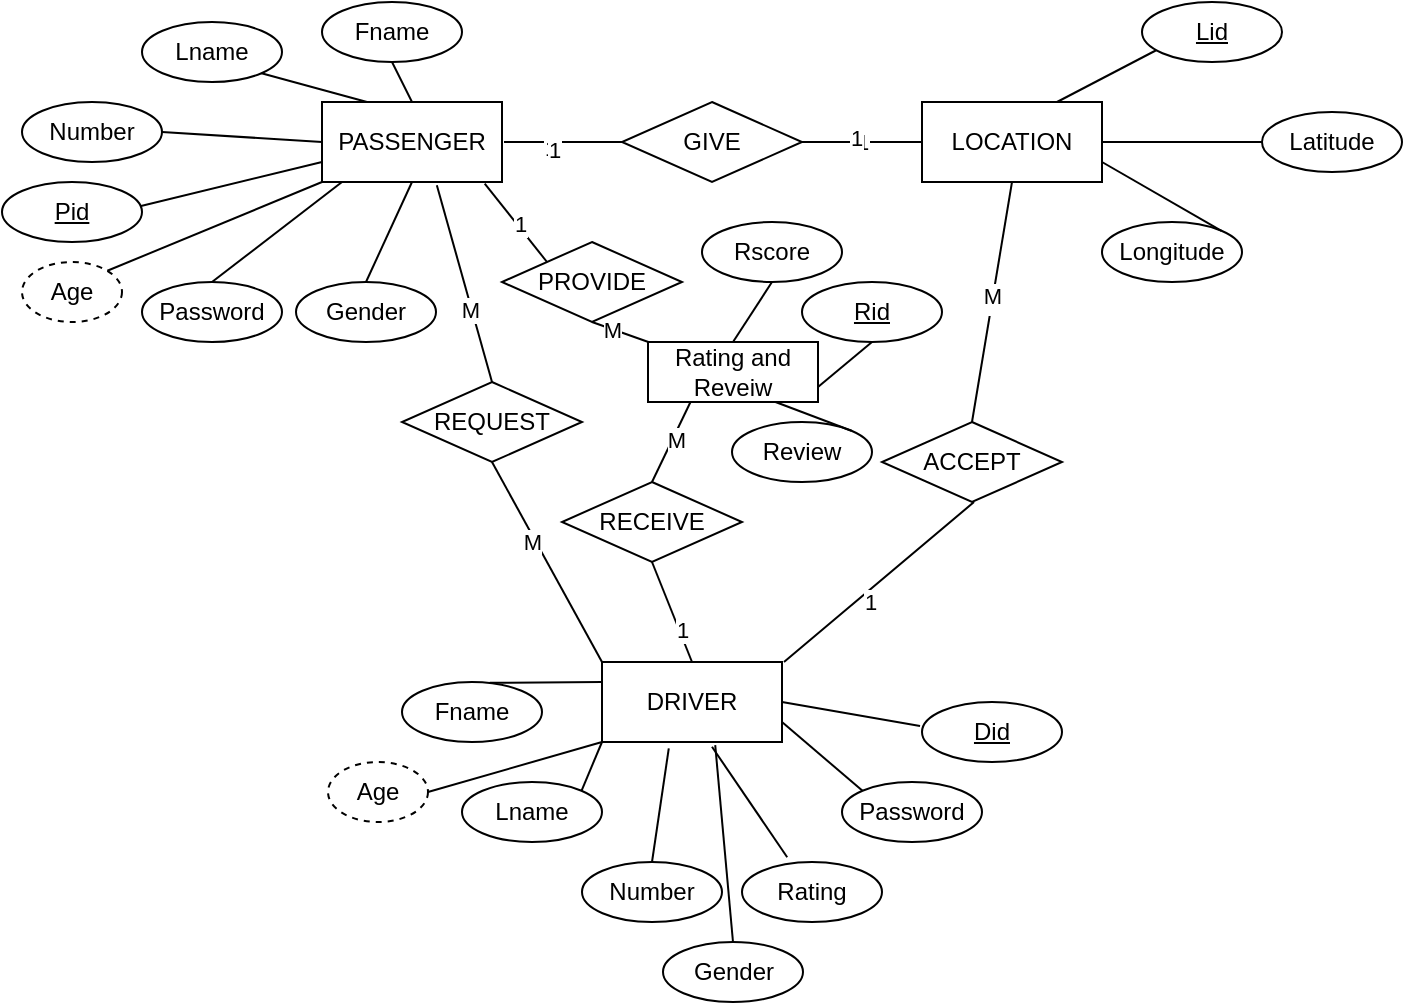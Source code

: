 <mxfile version="24.7.5">
  <diagram name="Page-1" id="eDku-7B4B12ZgCLrfmw9">
    <mxGraphModel dx="1229" dy="591" grid="1" gridSize="10" guides="1" tooltips="1" connect="1" arrows="1" fold="1" page="1" pageScale="1" pageWidth="850" pageHeight="1100" math="0" shadow="0">
      <root>
        <mxCell id="0" />
        <mxCell id="1" parent="0" />
        <mxCell id="2tcHuFUEEWmX2OaBf_0v-1" value="PASSENGER" style="rounded=0;whiteSpace=wrap;html=1;" vertex="1" parent="1">
          <mxGeometry x="220" y="200" width="90" height="40" as="geometry" />
        </mxCell>
        <mxCell id="2tcHuFUEEWmX2OaBf_0v-2" value="LOCATION" style="rounded=0;whiteSpace=wrap;html=1;" vertex="1" parent="1">
          <mxGeometry x="520" y="200" width="90" height="40" as="geometry" />
        </mxCell>
        <mxCell id="2tcHuFUEEWmX2OaBf_0v-3" value="DRIVER" style="rounded=0;whiteSpace=wrap;html=1;" vertex="1" parent="1">
          <mxGeometry x="360" y="480" width="90" height="40" as="geometry" />
        </mxCell>
        <mxCell id="2tcHuFUEEWmX2OaBf_0v-10" value="ACCEPT" style="shape=rhombus;perimeter=rhombusPerimeter;whiteSpace=wrap;html=1;align=center;" vertex="1" parent="1">
          <mxGeometry x="500" y="360" width="90" height="40" as="geometry" />
        </mxCell>
        <mxCell id="2tcHuFUEEWmX2OaBf_0v-11" value="REQUEST" style="shape=rhombus;perimeter=rhombusPerimeter;whiteSpace=wrap;html=1;align=center;" vertex="1" parent="1">
          <mxGeometry x="260" y="340" width="90" height="40" as="geometry" />
        </mxCell>
        <mxCell id="2tcHuFUEEWmX2OaBf_0v-12" value="GIVE" style="shape=rhombus;perimeter=rhombusPerimeter;whiteSpace=wrap;html=1;align=center;" vertex="1" parent="1">
          <mxGeometry x="370" y="200" width="90" height="40" as="geometry" />
        </mxCell>
        <mxCell id="2tcHuFUEEWmX2OaBf_0v-13" value="" style="endArrow=none;html=1;rounded=0;exitX=0.638;exitY=1.04;exitDx=0;exitDy=0;exitPerimeter=0;entryX=0.5;entryY=0;entryDx=0;entryDy=0;" edge="1" parent="1" source="2tcHuFUEEWmX2OaBf_0v-1" target="2tcHuFUEEWmX2OaBf_0v-11">
          <mxGeometry relative="1" as="geometry">
            <mxPoint x="330" y="460" as="sourcePoint" />
            <mxPoint x="490" y="460" as="targetPoint" />
          </mxGeometry>
        </mxCell>
        <mxCell id="2tcHuFUEEWmX2OaBf_0v-80" value="M" style="edgeLabel;html=1;align=center;verticalAlign=middle;resizable=0;points=[];" vertex="1" connectable="0" parent="2tcHuFUEEWmX2OaBf_0v-13">
          <mxGeometry x="0.254" y="-1" relative="1" as="geometry">
            <mxPoint as="offset" />
          </mxGeometry>
        </mxCell>
        <mxCell id="2tcHuFUEEWmX2OaBf_0v-14" value="" style="endArrow=none;html=1;rounded=0;exitX=0.5;exitY=1;exitDx=0;exitDy=0;entryX=0;entryY=0;entryDx=0;entryDy=0;" edge="1" parent="1" source="2tcHuFUEEWmX2OaBf_0v-11" target="2tcHuFUEEWmX2OaBf_0v-3">
          <mxGeometry relative="1" as="geometry">
            <mxPoint x="287" y="252" as="sourcePoint" />
            <mxPoint x="315" y="350" as="targetPoint" />
          </mxGeometry>
        </mxCell>
        <mxCell id="2tcHuFUEEWmX2OaBf_0v-81" value="M" style="edgeLabel;html=1;align=center;verticalAlign=middle;resizable=0;points=[];" vertex="1" connectable="0" parent="2tcHuFUEEWmX2OaBf_0v-14">
          <mxGeometry x="-0.229" y="-2" relative="1" as="geometry">
            <mxPoint as="offset" />
          </mxGeometry>
        </mxCell>
        <mxCell id="2tcHuFUEEWmX2OaBf_0v-15" value="" style="endArrow=none;html=1;rounded=0;exitX=1;exitY=0.5;exitDx=0;exitDy=0;entryX=0;entryY=0.5;entryDx=0;entryDy=0;" edge="1" parent="1">
          <mxGeometry relative="1" as="geometry">
            <mxPoint x="311" y="220" as="sourcePoint" />
            <mxPoint x="371" y="220" as="targetPoint" />
          </mxGeometry>
        </mxCell>
        <mxCell id="2tcHuFUEEWmX2OaBf_0v-75" value="1" style="edgeLabel;html=1;align=center;verticalAlign=middle;resizable=0;points=[];" vertex="1" connectable="0" parent="2tcHuFUEEWmX2OaBf_0v-15">
          <mxGeometry x="-0.238" y="-3" relative="1" as="geometry">
            <mxPoint as="offset" />
          </mxGeometry>
        </mxCell>
        <mxCell id="2tcHuFUEEWmX2OaBf_0v-79" value="1" style="edgeLabel;html=1;align=center;verticalAlign=middle;resizable=0;points=[];" vertex="1" connectable="0" parent="2tcHuFUEEWmX2OaBf_0v-15">
          <mxGeometry x="-0.184" y="-4" relative="1" as="geometry">
            <mxPoint as="offset" />
          </mxGeometry>
        </mxCell>
        <mxCell id="2tcHuFUEEWmX2OaBf_0v-16" value="1" style="endArrow=none;html=1;rounded=0;exitX=0;exitY=0.5;exitDx=0;exitDy=0;entryX=1;entryY=0.5;entryDx=0;entryDy=0;" edge="1" parent="1" source="2tcHuFUEEWmX2OaBf_0v-2" target="2tcHuFUEEWmX2OaBf_0v-12">
          <mxGeometry relative="1" as="geometry">
            <mxPoint x="320" y="230" as="sourcePoint" />
            <mxPoint x="380" y="230" as="targetPoint" />
          </mxGeometry>
        </mxCell>
        <mxCell id="2tcHuFUEEWmX2OaBf_0v-76" value="1" style="edgeLabel;html=1;align=center;verticalAlign=middle;resizable=0;points=[];" vertex="1" connectable="0" parent="2tcHuFUEEWmX2OaBf_0v-16">
          <mxGeometry x="0.095" y="-2" relative="1" as="geometry">
            <mxPoint as="offset" />
          </mxGeometry>
        </mxCell>
        <mxCell id="2tcHuFUEEWmX2OaBf_0v-17" value="" style="endArrow=none;html=1;rounded=0;exitX=0.5;exitY=1;exitDx=0;exitDy=0;entryX=1;entryY=0;entryDx=0;entryDy=0;" edge="1" parent="1">
          <mxGeometry relative="1" as="geometry">
            <mxPoint x="546" y="400" as="sourcePoint" />
            <mxPoint x="451" y="480" as="targetPoint" />
          </mxGeometry>
        </mxCell>
        <mxCell id="2tcHuFUEEWmX2OaBf_0v-77" value="1" style="edgeLabel;html=1;align=center;verticalAlign=middle;resizable=0;points=[];" vertex="1" connectable="0" parent="2tcHuFUEEWmX2OaBf_0v-17">
          <mxGeometry x="0.176" y="4" relative="1" as="geometry">
            <mxPoint x="1" as="offset" />
          </mxGeometry>
        </mxCell>
        <mxCell id="2tcHuFUEEWmX2OaBf_0v-18" value="1" style="endArrow=none;html=1;rounded=0;exitX=0.5;exitY=0;exitDx=0;exitDy=0;entryX=0.5;entryY=1;entryDx=0;entryDy=0;" edge="1" parent="1" source="2tcHuFUEEWmX2OaBf_0v-10" target="2tcHuFUEEWmX2OaBf_0v-2">
          <mxGeometry relative="1" as="geometry">
            <mxPoint x="555" y="410" as="sourcePoint" />
            <mxPoint x="460" y="490" as="targetPoint" />
          </mxGeometry>
        </mxCell>
        <mxCell id="2tcHuFUEEWmX2OaBf_0v-78" value="M" style="edgeLabel;html=1;align=center;verticalAlign=middle;resizable=0;points=[];" vertex="1" connectable="0" parent="2tcHuFUEEWmX2OaBf_0v-18">
          <mxGeometry x="0.049" y="1" relative="1" as="geometry">
            <mxPoint as="offset" />
          </mxGeometry>
        </mxCell>
        <mxCell id="2tcHuFUEEWmX2OaBf_0v-19" value="Fname" style="ellipse;whiteSpace=wrap;html=1;align=center;" vertex="1" parent="1">
          <mxGeometry x="260" y="490" width="70" height="30" as="geometry" />
        </mxCell>
        <mxCell id="2tcHuFUEEWmX2OaBf_0v-20" value="Lname" style="ellipse;whiteSpace=wrap;html=1;align=center;" vertex="1" parent="1">
          <mxGeometry x="290" y="540" width="70" height="30" as="geometry" />
        </mxCell>
        <mxCell id="2tcHuFUEEWmX2OaBf_0v-21" value="Number" style="ellipse;whiteSpace=wrap;html=1;align=center;" vertex="1" parent="1">
          <mxGeometry x="350" y="580" width="70" height="30" as="geometry" />
        </mxCell>
        <mxCell id="2tcHuFUEEWmX2OaBf_0v-22" value="Password" style="ellipse;whiteSpace=wrap;html=1;align=center;" vertex="1" parent="1">
          <mxGeometry x="480" y="540" width="70" height="30" as="geometry" />
        </mxCell>
        <mxCell id="2tcHuFUEEWmX2OaBf_0v-24" value="Rating" style="ellipse;whiteSpace=wrap;html=1;align=center;" vertex="1" parent="1">
          <mxGeometry x="430" y="580" width="70" height="30" as="geometry" />
        </mxCell>
        <mxCell id="2tcHuFUEEWmX2OaBf_0v-25" value="Fname" style="ellipse;whiteSpace=wrap;html=1;align=center;" vertex="1" parent="1">
          <mxGeometry x="220" y="150" width="70" height="30" as="geometry" />
        </mxCell>
        <mxCell id="2tcHuFUEEWmX2OaBf_0v-26" value="Lname" style="ellipse;whiteSpace=wrap;html=1;align=center;" vertex="1" parent="1">
          <mxGeometry x="130" y="160" width="70" height="30" as="geometry" />
        </mxCell>
        <mxCell id="2tcHuFUEEWmX2OaBf_0v-27" value="Number" style="ellipse;whiteSpace=wrap;html=1;align=center;" vertex="1" parent="1">
          <mxGeometry x="70" y="200" width="70" height="30" as="geometry" />
        </mxCell>
        <mxCell id="2tcHuFUEEWmX2OaBf_0v-28" value="Password" style="ellipse;whiteSpace=wrap;html=1;align=center;" vertex="1" parent="1">
          <mxGeometry x="130" y="290" width="70" height="30" as="geometry" />
        </mxCell>
        <mxCell id="2tcHuFUEEWmX2OaBf_0v-31" value="Longitude" style="ellipse;whiteSpace=wrap;html=1;align=center;" vertex="1" parent="1">
          <mxGeometry x="610" y="260" width="70" height="30" as="geometry" />
        </mxCell>
        <mxCell id="2tcHuFUEEWmX2OaBf_0v-32" value="Latitude" style="ellipse;whiteSpace=wrap;html=1;align=center;" vertex="1" parent="1">
          <mxGeometry x="690" y="205" width="70" height="30" as="geometry" />
        </mxCell>
        <mxCell id="2tcHuFUEEWmX2OaBf_0v-34" value="" style="endArrow=none;html=1;rounded=0;exitX=0.75;exitY=0;exitDx=0;exitDy=0;entryX=0.5;entryY=1;entryDx=0;entryDy=0;" edge="1" parent="1" source="2tcHuFUEEWmX2OaBf_0v-2">
          <mxGeometry relative="1" as="geometry">
            <mxPoint x="400" y="370" as="sourcePoint" />
            <mxPoint x="645" y="170" as="targetPoint" />
          </mxGeometry>
        </mxCell>
        <mxCell id="2tcHuFUEEWmX2OaBf_0v-35" value="" style="endArrow=none;html=1;rounded=0;exitX=1;exitY=0.5;exitDx=0;exitDy=0;entryX=0;entryY=0.5;entryDx=0;entryDy=0;" edge="1" parent="1" source="2tcHuFUEEWmX2OaBf_0v-2" target="2tcHuFUEEWmX2OaBf_0v-32">
          <mxGeometry relative="1" as="geometry">
            <mxPoint x="598" y="210" as="sourcePoint" />
            <mxPoint x="655" y="180" as="targetPoint" />
          </mxGeometry>
        </mxCell>
        <mxCell id="2tcHuFUEEWmX2OaBf_0v-36" value="" style="endArrow=none;html=1;rounded=0;exitX=1;exitY=0.75;exitDx=0;exitDy=0;entryX=1;entryY=0;entryDx=0;entryDy=0;" edge="1" parent="1" source="2tcHuFUEEWmX2OaBf_0v-2" target="2tcHuFUEEWmX2OaBf_0v-31">
          <mxGeometry relative="1" as="geometry">
            <mxPoint x="620" y="230" as="sourcePoint" />
            <mxPoint x="700" y="230" as="targetPoint" />
          </mxGeometry>
        </mxCell>
        <mxCell id="2tcHuFUEEWmX2OaBf_0v-37" value="" style="endArrow=none;html=1;rounded=0;exitX=0.5;exitY=0;exitDx=0;exitDy=0;entryX=0.5;entryY=1;entryDx=0;entryDy=0;" edge="1" parent="1" source="2tcHuFUEEWmX2OaBf_0v-1" target="2tcHuFUEEWmX2OaBf_0v-25">
          <mxGeometry relative="1" as="geometry">
            <mxPoint x="620" y="240" as="sourcePoint" />
            <mxPoint x="680" y="274" as="targetPoint" />
          </mxGeometry>
        </mxCell>
        <mxCell id="2tcHuFUEEWmX2OaBf_0v-38" value="" style="endArrow=none;html=1;rounded=0;exitX=1;exitY=1;exitDx=0;exitDy=0;entryX=0.25;entryY=0;entryDx=0;entryDy=0;" edge="1" parent="1" source="2tcHuFUEEWmX2OaBf_0v-26" target="2tcHuFUEEWmX2OaBf_0v-1">
          <mxGeometry relative="1" as="geometry">
            <mxPoint x="275" y="210" as="sourcePoint" />
            <mxPoint x="290" y="186" as="targetPoint" />
          </mxGeometry>
        </mxCell>
        <mxCell id="2tcHuFUEEWmX2OaBf_0v-39" value="" style="endArrow=none;html=1;rounded=0;exitX=1;exitY=0.5;exitDx=0;exitDy=0;entryX=0;entryY=0.5;entryDx=0;entryDy=0;" edge="1" parent="1" source="2tcHuFUEEWmX2OaBf_0v-27" target="2tcHuFUEEWmX2OaBf_0v-1">
          <mxGeometry relative="1" as="geometry">
            <mxPoint x="200" y="196" as="sourcePoint" />
            <mxPoint x="253" y="210" as="targetPoint" />
          </mxGeometry>
        </mxCell>
        <mxCell id="2tcHuFUEEWmX2OaBf_0v-40" value="" style="endArrow=none;html=1;rounded=0;exitX=1;exitY=0;exitDx=0;exitDy=0;" edge="1" parent="1">
          <mxGeometry relative="1" as="geometry">
            <mxPoint x="119.749" y="254.393" as="sourcePoint" />
            <mxPoint x="220" y="230" as="targetPoint" />
          </mxGeometry>
        </mxCell>
        <mxCell id="2tcHuFUEEWmX2OaBf_0v-41" value="" style="endArrow=none;html=1;rounded=0;exitX=0.5;exitY=0;exitDx=0;exitDy=0;" edge="1" parent="1" source="2tcHuFUEEWmX2OaBf_0v-28">
          <mxGeometry relative="1" as="geometry">
            <mxPoint x="130" y="264" as="sourcePoint" />
            <mxPoint x="230" y="240" as="targetPoint" />
          </mxGeometry>
        </mxCell>
        <mxCell id="2tcHuFUEEWmX2OaBf_0v-42" value="" style="endArrow=none;html=1;rounded=0;exitX=0.626;exitY=0.013;exitDx=0;exitDy=0;exitPerimeter=0;entryX=0;entryY=0.25;entryDx=0;entryDy=0;" edge="1" parent="1" source="2tcHuFUEEWmX2OaBf_0v-19" target="2tcHuFUEEWmX2OaBf_0v-3">
          <mxGeometry relative="1" as="geometry">
            <mxPoint x="175" y="300" as="sourcePoint" />
            <mxPoint x="240" y="250" as="targetPoint" />
          </mxGeometry>
        </mxCell>
        <mxCell id="2tcHuFUEEWmX2OaBf_0v-43" value="" style="endArrow=none;html=1;rounded=0;exitX=1;exitY=0;exitDx=0;exitDy=0;" edge="1" parent="1" source="2tcHuFUEEWmX2OaBf_0v-20">
          <mxGeometry relative="1" as="geometry">
            <mxPoint x="314" y="500" as="sourcePoint" />
            <mxPoint x="360" y="520" as="targetPoint" />
          </mxGeometry>
        </mxCell>
        <mxCell id="2tcHuFUEEWmX2OaBf_0v-44" value="" style="endArrow=none;html=1;rounded=0;exitX=0.5;exitY=0;exitDx=0;exitDy=0;entryX=0.371;entryY=1.08;entryDx=0;entryDy=0;entryPerimeter=0;" edge="1" parent="1" source="2tcHuFUEEWmX2OaBf_0v-21" target="2tcHuFUEEWmX2OaBf_0v-3">
          <mxGeometry relative="1" as="geometry">
            <mxPoint x="360" y="554" as="sourcePoint" />
            <mxPoint x="370" y="530" as="targetPoint" />
          </mxGeometry>
        </mxCell>
        <mxCell id="2tcHuFUEEWmX2OaBf_0v-45" value="" style="endArrow=none;html=1;rounded=0;exitX=0.323;exitY=-0.08;exitDx=0;exitDy=0;entryX=0.611;entryY=1.06;entryDx=0;entryDy=0;entryPerimeter=0;exitPerimeter=0;" edge="1" parent="1" source="2tcHuFUEEWmX2OaBf_0v-24" target="2tcHuFUEEWmX2OaBf_0v-3">
          <mxGeometry relative="1" as="geometry">
            <mxPoint x="395" y="590" as="sourcePoint" />
            <mxPoint x="403" y="533" as="targetPoint" />
          </mxGeometry>
        </mxCell>
        <mxCell id="2tcHuFUEEWmX2OaBf_0v-46" value="" style="endArrow=none;html=1;rounded=0;exitX=0;exitY=0;exitDx=0;exitDy=0;entryX=1;entryY=0.75;entryDx=0;entryDy=0;" edge="1" parent="1" source="2tcHuFUEEWmX2OaBf_0v-22" target="2tcHuFUEEWmX2OaBf_0v-3">
          <mxGeometry relative="1" as="geometry">
            <mxPoint x="463" y="588" as="sourcePoint" />
            <mxPoint x="425" y="532" as="targetPoint" />
          </mxGeometry>
        </mxCell>
        <mxCell id="2tcHuFUEEWmX2OaBf_0v-47" value="" style="endArrow=none;html=1;rounded=0;exitX=-0.014;exitY=0.733;exitDx=0;exitDy=0;entryX=1;entryY=0.5;entryDx=0;entryDy=0;exitPerimeter=0;" edge="1" parent="1" target="2tcHuFUEEWmX2OaBf_0v-3">
          <mxGeometry relative="1" as="geometry">
            <mxPoint x="519.02" y="511.99" as="sourcePoint" />
            <mxPoint x="460" y="520" as="targetPoint" />
          </mxGeometry>
        </mxCell>
        <mxCell id="2tcHuFUEEWmX2OaBf_0v-51" value="Did" style="ellipse;whiteSpace=wrap;html=1;align=center;fontStyle=4;" vertex="1" parent="1">
          <mxGeometry x="520" y="500" width="70" height="30" as="geometry" />
        </mxCell>
        <mxCell id="2tcHuFUEEWmX2OaBf_0v-52" value="Pid" style="ellipse;whiteSpace=wrap;html=1;align=center;fontStyle=4;" vertex="1" parent="1">
          <mxGeometry x="60" y="240" width="70" height="30" as="geometry" />
        </mxCell>
        <mxCell id="2tcHuFUEEWmX2OaBf_0v-53" value="Lid" style="ellipse;whiteSpace=wrap;html=1;align=center;fontStyle=4;" vertex="1" parent="1">
          <mxGeometry x="630" y="150" width="70" height="30" as="geometry" />
        </mxCell>
        <mxCell id="2tcHuFUEEWmX2OaBf_0v-54" value="Rating and Reveiw" style="whiteSpace=wrap;html=1;align=center;" vertex="1" parent="1">
          <mxGeometry x="383" y="320" width="85" height="30" as="geometry" />
        </mxCell>
        <mxCell id="2tcHuFUEEWmX2OaBf_0v-55" value="Rid" style="ellipse;whiteSpace=wrap;html=1;align=center;fontStyle=4;" vertex="1" parent="1">
          <mxGeometry x="460" y="290" width="70" height="30" as="geometry" />
        </mxCell>
        <mxCell id="2tcHuFUEEWmX2OaBf_0v-56" value="Rscore" style="ellipse;whiteSpace=wrap;html=1;align=center;" vertex="1" parent="1">
          <mxGeometry x="410" y="260" width="70" height="30" as="geometry" />
        </mxCell>
        <mxCell id="2tcHuFUEEWmX2OaBf_0v-57" value="Review" style="ellipse;whiteSpace=wrap;html=1;align=center;" vertex="1" parent="1">
          <mxGeometry x="425" y="360" width="70" height="30" as="geometry" />
        </mxCell>
        <mxCell id="2tcHuFUEEWmX2OaBf_0v-58" value="" style="endArrow=none;html=1;rounded=0;exitX=0.5;exitY=0;exitDx=0;exitDy=0;entryX=0.5;entryY=1;entryDx=0;entryDy=0;" edge="1" parent="1" source="2tcHuFUEEWmX2OaBf_0v-54" target="2tcHuFUEEWmX2OaBf_0v-56">
          <mxGeometry relative="1" as="geometry">
            <mxPoint x="275" y="210" as="sourcePoint" />
            <mxPoint x="265" y="190" as="targetPoint" />
          </mxGeometry>
        </mxCell>
        <mxCell id="2tcHuFUEEWmX2OaBf_0v-59" value="" style="endArrow=none;html=1;rounded=0;exitX=1;exitY=0.75;exitDx=0;exitDy=0;entryX=0.5;entryY=1;entryDx=0;entryDy=0;" edge="1" parent="1" source="2tcHuFUEEWmX2OaBf_0v-54" target="2tcHuFUEEWmX2OaBf_0v-55">
          <mxGeometry relative="1" as="geometry">
            <mxPoint x="436" y="330" as="sourcePoint" />
            <mxPoint x="455" y="300" as="targetPoint" />
          </mxGeometry>
        </mxCell>
        <mxCell id="2tcHuFUEEWmX2OaBf_0v-60" value="" style="endArrow=none;html=1;rounded=0;exitX=0.75;exitY=1;exitDx=0;exitDy=0;entryX=1;entryY=0;entryDx=0;entryDy=0;" edge="1" parent="1" source="2tcHuFUEEWmX2OaBf_0v-54" target="2tcHuFUEEWmX2OaBf_0v-57">
          <mxGeometry relative="1" as="geometry">
            <mxPoint x="478" y="353" as="sourcePoint" />
            <mxPoint x="505" y="330" as="targetPoint" />
          </mxGeometry>
        </mxCell>
        <mxCell id="2tcHuFUEEWmX2OaBf_0v-61" value="PROVIDE" style="shape=rhombus;perimeter=rhombusPerimeter;whiteSpace=wrap;html=1;align=center;" vertex="1" parent="1">
          <mxGeometry x="310" y="270" width="90" height="40" as="geometry" />
        </mxCell>
        <mxCell id="2tcHuFUEEWmX2OaBf_0v-62" value="RECEIVE" style="shape=rhombus;perimeter=rhombusPerimeter;whiteSpace=wrap;html=1;align=center;" vertex="1" parent="1">
          <mxGeometry x="340" y="390" width="90" height="40" as="geometry" />
        </mxCell>
        <mxCell id="2tcHuFUEEWmX2OaBf_0v-63" value="" style="endArrow=none;html=1;rounded=0;exitX=0.904;exitY=1.02;exitDx=0;exitDy=0;exitPerimeter=0;entryX=0;entryY=0;entryDx=0;entryDy=0;" edge="1" parent="1" source="2tcHuFUEEWmX2OaBf_0v-1" target="2tcHuFUEEWmX2OaBf_0v-61">
          <mxGeometry relative="1" as="geometry">
            <mxPoint x="280" y="330" as="sourcePoint" />
            <mxPoint x="440" y="330" as="targetPoint" />
          </mxGeometry>
        </mxCell>
        <mxCell id="2tcHuFUEEWmX2OaBf_0v-84" value="1" style="edgeLabel;html=1;align=center;verticalAlign=middle;resizable=0;points=[];" vertex="1" connectable="0" parent="2tcHuFUEEWmX2OaBf_0v-63">
          <mxGeometry x="0.036" relative="1" as="geometry">
            <mxPoint x="1" as="offset" />
          </mxGeometry>
        </mxCell>
        <mxCell id="2tcHuFUEEWmX2OaBf_0v-64" value="" style="endArrow=none;html=1;rounded=0;exitX=0.25;exitY=1;exitDx=0;exitDy=0;entryX=0.5;entryY=0;entryDx=0;entryDy=0;" edge="1" parent="1" source="2tcHuFUEEWmX2OaBf_0v-54" target="2tcHuFUEEWmX2OaBf_0v-62">
          <mxGeometry relative="1" as="geometry">
            <mxPoint x="311" y="251" as="sourcePoint" />
            <mxPoint x="343" y="290" as="targetPoint" />
          </mxGeometry>
        </mxCell>
        <mxCell id="2tcHuFUEEWmX2OaBf_0v-82" value="M" style="edgeLabel;html=1;align=center;verticalAlign=middle;resizable=0;points=[];" vertex="1" connectable="0" parent="2tcHuFUEEWmX2OaBf_0v-64">
          <mxGeometry x="-0.082" y="1" relative="1" as="geometry">
            <mxPoint as="offset" />
          </mxGeometry>
        </mxCell>
        <mxCell id="2tcHuFUEEWmX2OaBf_0v-65" value="" style="endArrow=none;html=1;rounded=0;exitX=0.5;exitY=1;exitDx=0;exitDy=0;entryX=0.5;entryY=0;entryDx=0;entryDy=0;" edge="1" parent="1" source="2tcHuFUEEWmX2OaBf_0v-62" target="2tcHuFUEEWmX2OaBf_0v-3">
          <mxGeometry relative="1" as="geometry">
            <mxPoint x="414" y="360" as="sourcePoint" />
            <mxPoint x="395" y="400" as="targetPoint" />
          </mxGeometry>
        </mxCell>
        <mxCell id="2tcHuFUEEWmX2OaBf_0v-83" value="1" style="edgeLabel;html=1;align=center;verticalAlign=middle;resizable=0;points=[];" vertex="1" connectable="0" parent="2tcHuFUEEWmX2OaBf_0v-65">
          <mxGeometry x="0.416" y="1" relative="1" as="geometry">
            <mxPoint y="-1" as="offset" />
          </mxGeometry>
        </mxCell>
        <mxCell id="2tcHuFUEEWmX2OaBf_0v-66" value="" style="endArrow=none;html=1;rounded=0;exitX=0.5;exitY=1;exitDx=0;exitDy=0;" edge="1" parent="1" source="2tcHuFUEEWmX2OaBf_0v-61" target="2tcHuFUEEWmX2OaBf_0v-54">
          <mxGeometry relative="1" as="geometry">
            <mxPoint x="395" y="440" as="sourcePoint" />
            <mxPoint x="415" y="490" as="targetPoint" />
          </mxGeometry>
        </mxCell>
        <mxCell id="2tcHuFUEEWmX2OaBf_0v-85" value="M" style="edgeLabel;html=1;align=center;verticalAlign=middle;resizable=0;points=[];" vertex="1" connectable="0" parent="2tcHuFUEEWmX2OaBf_0v-66">
          <mxGeometry x="-0.226" relative="1" as="geometry">
            <mxPoint x="-1" as="offset" />
          </mxGeometry>
        </mxCell>
        <mxCell id="2tcHuFUEEWmX2OaBf_0v-67" value="Age" style="ellipse;whiteSpace=wrap;html=1;align=center;dashed=1;" vertex="1" parent="1">
          <mxGeometry x="70" y="280" width="50" height="30" as="geometry" />
        </mxCell>
        <mxCell id="2tcHuFUEEWmX2OaBf_0v-68" value="" style="endArrow=none;html=1;rounded=0;exitX=1;exitY=0;exitDx=0;exitDy=0;entryX=0;entryY=1;entryDx=0;entryDy=0;" edge="1" parent="1" source="2tcHuFUEEWmX2OaBf_0v-67" target="2tcHuFUEEWmX2OaBf_0v-1">
          <mxGeometry relative="1" as="geometry">
            <mxPoint x="129.749" y="264.393" as="sourcePoint" />
            <mxPoint x="230" y="240" as="targetPoint" />
          </mxGeometry>
        </mxCell>
        <mxCell id="2tcHuFUEEWmX2OaBf_0v-69" value="" style="endArrow=none;html=1;rounded=0;exitX=0.5;exitY=0;exitDx=0;exitDy=0;entryX=0.5;entryY=1;entryDx=0;entryDy=0;" edge="1" parent="1" source="2tcHuFUEEWmX2OaBf_0v-70" target="2tcHuFUEEWmX2OaBf_0v-1">
          <mxGeometry relative="1" as="geometry">
            <mxPoint x="190" y="284" as="sourcePoint" />
            <mxPoint x="297" y="240" as="targetPoint" />
          </mxGeometry>
        </mxCell>
        <mxCell id="2tcHuFUEEWmX2OaBf_0v-70" value="Gender" style="ellipse;whiteSpace=wrap;html=1;align=center;" vertex="1" parent="1">
          <mxGeometry x="207" y="290" width="70" height="30" as="geometry" />
        </mxCell>
        <mxCell id="2tcHuFUEEWmX2OaBf_0v-71" value="Age" style="ellipse;whiteSpace=wrap;html=1;align=center;dashed=1;" vertex="1" parent="1">
          <mxGeometry x="223" y="530" width="50" height="30" as="geometry" />
        </mxCell>
        <mxCell id="2tcHuFUEEWmX2OaBf_0v-72" value="Gender" style="ellipse;whiteSpace=wrap;html=1;align=center;" vertex="1" parent="1">
          <mxGeometry x="390.5" y="620" width="70" height="30" as="geometry" />
        </mxCell>
        <mxCell id="2tcHuFUEEWmX2OaBf_0v-73" value="" style="endArrow=none;html=1;rounded=0;exitX=0.5;exitY=0;exitDx=0;exitDy=0;entryX=0.629;entryY=1.04;entryDx=0;entryDy=0;entryPerimeter=0;" edge="1" parent="1" source="2tcHuFUEEWmX2OaBf_0v-72" target="2tcHuFUEEWmX2OaBf_0v-3">
          <mxGeometry relative="1" as="geometry">
            <mxPoint x="463" y="588" as="sourcePoint" />
            <mxPoint x="425" y="532" as="targetPoint" />
          </mxGeometry>
        </mxCell>
        <mxCell id="2tcHuFUEEWmX2OaBf_0v-74" value="" style="endArrow=none;html=1;rounded=0;exitX=1;exitY=0.5;exitDx=0;exitDy=0;entryX=0;entryY=1;entryDx=0;entryDy=0;" edge="1" parent="1" source="2tcHuFUEEWmX2OaBf_0v-71" target="2tcHuFUEEWmX2OaBf_0v-3">
          <mxGeometry relative="1" as="geometry">
            <mxPoint x="360" y="554" as="sourcePoint" />
            <mxPoint x="370" y="530" as="targetPoint" />
          </mxGeometry>
        </mxCell>
      </root>
    </mxGraphModel>
  </diagram>
</mxfile>
